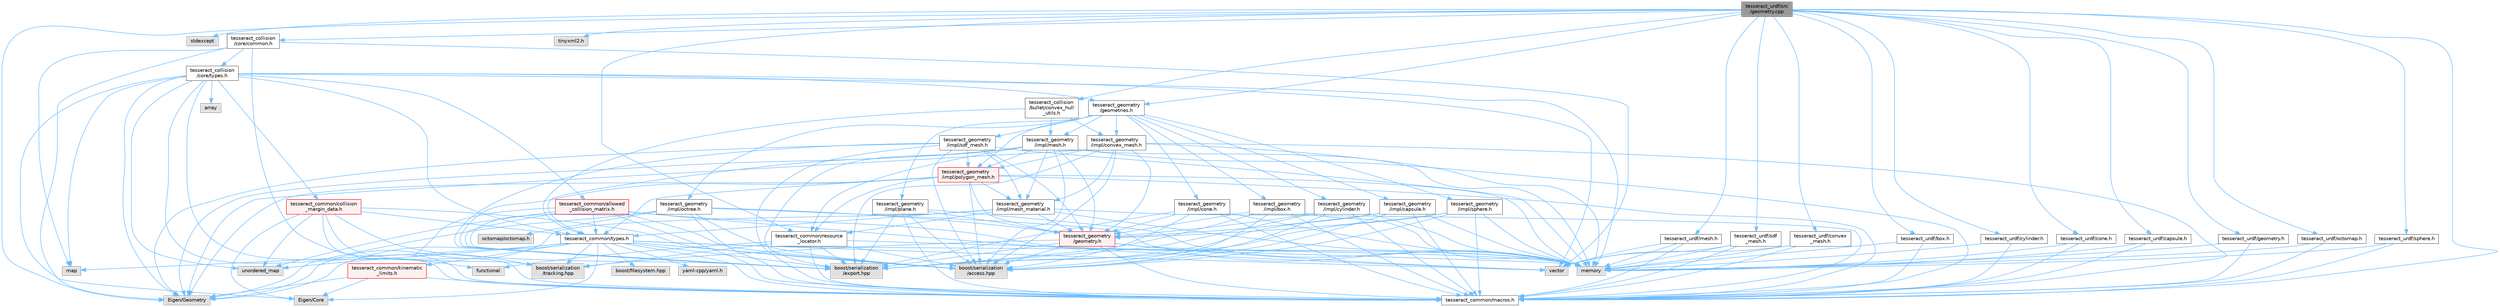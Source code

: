 digraph "tesseract_urdf/src/geometry.cpp"
{
 // LATEX_PDF_SIZE
  bgcolor="transparent";
  edge [fontname=Helvetica,fontsize=10,labelfontname=Helvetica,labelfontsize=10];
  node [fontname=Helvetica,fontsize=10,shape=box,height=0.2,width=0.4];
  Node1 [label="tesseract_urdf/src\l/geometry.cpp",height=0.2,width=0.4,color="gray40", fillcolor="grey60", style="filled", fontcolor="black",tooltip="Parse geometry from XML string."];
  Node1 -> Node2 [color="steelblue1",style="solid"];
  Node2 [label="tesseract_common/macros.h",height=0.2,width=0.4,color="grey40", fillcolor="white", style="filled",URL="$de/d3c/macros_8h.html",tooltip="Common Tesseract Macros."];
  Node1 -> Node3 [color="steelblue1",style="solid"];
  Node3 [label="stdexcept",height=0.2,width=0.4,color="grey60", fillcolor="#E0E0E0", style="filled",tooltip=" "];
  Node1 -> Node4 [color="steelblue1",style="solid"];
  Node4 [label="Eigen/Geometry",height=0.2,width=0.4,color="grey60", fillcolor="#E0E0E0", style="filled",tooltip=" "];
  Node1 -> Node5 [color="steelblue1",style="solid"];
  Node5 [label="tinyxml2.h",height=0.2,width=0.4,color="grey60", fillcolor="#E0E0E0", style="filled",tooltip=" "];
  Node1 -> Node6 [color="steelblue1",style="solid"];
  Node6 [label="tesseract_collision\l/core/common.h",height=0.2,width=0.4,color="grey40", fillcolor="white", style="filled",URL="$dc/d54/common_8h.html",tooltip="This is a collection of common methods."];
  Node6 -> Node2 [color="steelblue1",style="solid"];
  Node6 -> Node7 [color="steelblue1",style="solid"];
  Node7 [label="map",height=0.2,width=0.4,color="grey60", fillcolor="#E0E0E0", style="filled",tooltip=" "];
  Node6 -> Node8 [color="steelblue1",style="solid"];
  Node8 [label="vector",height=0.2,width=0.4,color="grey60", fillcolor="#E0E0E0", style="filled",tooltip=" "];
  Node6 -> Node4 [color="steelblue1",style="solid"];
  Node6 -> Node9 [color="steelblue1",style="solid"];
  Node9 [label="tesseract_collision\l/core/types.h",height=0.2,width=0.4,color="grey40", fillcolor="white", style="filled",URL="$d3/db3/tesseract__collision_2core_2include_2tesseract__collision_2core_2types_8h.html",tooltip="Tesseracts Collision Common Types."];
  Node9 -> Node2 [color="steelblue1",style="solid"];
  Node9 -> Node10 [color="steelblue1",style="solid"];
  Node10 [label="Eigen/Core",height=0.2,width=0.4,color="grey60", fillcolor="#E0E0E0", style="filled",tooltip=" "];
  Node9 -> Node4 [color="steelblue1",style="solid"];
  Node9 -> Node8 [color="steelblue1",style="solid"];
  Node9 -> Node11 [color="steelblue1",style="solid"];
  Node11 [label="memory",height=0.2,width=0.4,color="grey60", fillcolor="#E0E0E0", style="filled",tooltip=" "];
  Node9 -> Node7 [color="steelblue1",style="solid"];
  Node9 -> Node12 [color="steelblue1",style="solid"];
  Node12 [label="array",height=0.2,width=0.4,color="grey60", fillcolor="#E0E0E0", style="filled",tooltip=" "];
  Node9 -> Node13 [color="steelblue1",style="solid"];
  Node13 [label="unordered_map",height=0.2,width=0.4,color="grey60", fillcolor="#E0E0E0", style="filled",tooltip=" "];
  Node9 -> Node14 [color="steelblue1",style="solid"];
  Node14 [label="functional",height=0.2,width=0.4,color="grey60", fillcolor="#E0E0E0", style="filled",tooltip=" "];
  Node9 -> Node15 [color="steelblue1",style="solid"];
  Node15 [label="tesseract_geometry\l/geometries.h",height=0.2,width=0.4,color="grey40", fillcolor="white", style="filled",URL="$d4/ddb/geometries_8h.html",tooltip="Tesseract Geometries."];
  Node15 -> Node16 [color="steelblue1",style="solid"];
  Node16 [label="tesseract_geometry\l/impl/box.h",height=0.2,width=0.4,color="grey40", fillcolor="white", style="filled",URL="$df/d9e/tesseract__geometry_2include_2tesseract__geometry_2impl_2box_8h.html",tooltip="Tesseract Box Geometry."];
  Node16 -> Node2 [color="steelblue1",style="solid"];
  Node16 -> Node17 [color="steelblue1",style="solid"];
  Node17 [label="boost/serialization\l/access.hpp",height=0.2,width=0.4,color="grey60", fillcolor="#E0E0E0", style="filled",tooltip=" "];
  Node16 -> Node18 [color="steelblue1",style="solid"];
  Node18 [label="boost/serialization\l/export.hpp",height=0.2,width=0.4,color="grey60", fillcolor="#E0E0E0", style="filled",tooltip=" "];
  Node16 -> Node11 [color="steelblue1",style="solid"];
  Node16 -> Node19 [color="steelblue1",style="solid"];
  Node19 [label="tesseract_geometry\l/geometry.h",height=0.2,width=0.4,color="red", fillcolor="#FFF0F0", style="filled",URL="$d0/da6/tesseract__geometry_2include_2tesseract__geometry_2geometry_8h.html",tooltip="Tesseract Geometries."];
  Node19 -> Node2 [color="steelblue1",style="solid"];
  Node19 -> Node17 [color="steelblue1",style="solid"];
  Node19 -> Node18 [color="steelblue1",style="solid"];
  Node19 -> Node11 [color="steelblue1",style="solid"];
  Node19 -> Node8 [color="steelblue1",style="solid"];
  Node19 -> Node21 [color="steelblue1",style="solid"];
  Node21 [label="boost/serialization\l/tracking.hpp",height=0.2,width=0.4,color="grey60", fillcolor="#E0E0E0", style="filled",tooltip=" "];
  Node15 -> Node22 [color="steelblue1",style="solid"];
  Node22 [label="tesseract_geometry\l/impl/capsule.h",height=0.2,width=0.4,color="grey40", fillcolor="white", style="filled",URL="$d8/d2b/tesseract__geometry_2include_2tesseract__geometry_2impl_2capsule_8h.html",tooltip="Tesseract Capsule Geometry."];
  Node22 -> Node2 [color="steelblue1",style="solid"];
  Node22 -> Node17 [color="steelblue1",style="solid"];
  Node22 -> Node18 [color="steelblue1",style="solid"];
  Node22 -> Node11 [color="steelblue1",style="solid"];
  Node22 -> Node19 [color="steelblue1",style="solid"];
  Node15 -> Node23 [color="steelblue1",style="solid"];
  Node23 [label="tesseract_geometry\l/impl/cone.h",height=0.2,width=0.4,color="grey40", fillcolor="white", style="filled",URL="$dc/df2/tesseract__geometry_2include_2tesseract__geometry_2impl_2cone_8h.html",tooltip="Tesseract Cone Geometry."];
  Node23 -> Node2 [color="steelblue1",style="solid"];
  Node23 -> Node17 [color="steelblue1",style="solid"];
  Node23 -> Node18 [color="steelblue1",style="solid"];
  Node23 -> Node11 [color="steelblue1",style="solid"];
  Node23 -> Node19 [color="steelblue1",style="solid"];
  Node15 -> Node24 [color="steelblue1",style="solid"];
  Node24 [label="tesseract_geometry\l/impl/convex_mesh.h",height=0.2,width=0.4,color="grey40", fillcolor="white", style="filled",URL="$de/dd2/tesseract__geometry_2include_2tesseract__geometry_2impl_2convex__mesh_8h.html",tooltip="Tesseract Convex Mesh Geometry."];
  Node24 -> Node2 [color="steelblue1",style="solid"];
  Node24 -> Node17 [color="steelblue1",style="solid"];
  Node24 -> Node18 [color="steelblue1",style="solid"];
  Node24 -> Node4 [color="steelblue1",style="solid"];
  Node24 -> Node11 [color="steelblue1",style="solid"];
  Node24 -> Node19 [color="steelblue1",style="solid"];
  Node24 -> Node25 [color="steelblue1",style="solid"];
  Node25 [label="tesseract_geometry\l/impl/mesh_material.h",height=0.2,width=0.4,color="grey40", fillcolor="white", style="filled",URL="$df/d8e/mesh__material_8h.html",tooltip="Tesseract Mesh Material read from a mesh file."];
  Node25 -> Node2 [color="steelblue1",style="solid"];
  Node25 -> Node26 [color="steelblue1",style="solid"];
  Node26 [label="tesseract_common/resource\l_locator.h",height=0.2,width=0.4,color="grey40", fillcolor="white", style="filled",URL="$d3/d95/resource__locator_8h.html",tooltip="Locate and retrieve resource data."];
  Node26 -> Node2 [color="steelblue1",style="solid"];
  Node26 -> Node17 [color="steelblue1",style="solid"];
  Node26 -> Node14 [color="steelblue1",style="solid"];
  Node26 -> Node11 [color="steelblue1",style="solid"];
  Node26 -> Node18 [color="steelblue1",style="solid"];
  Node26 -> Node21 [color="steelblue1",style="solid"];
  Node25 -> Node4 [color="steelblue1",style="solid"];
  Node25 -> Node11 [color="steelblue1",style="solid"];
  Node25 -> Node19 [color="steelblue1",style="solid"];
  Node25 -> Node27 [color="steelblue1",style="solid"];
  Node27 [label="tesseract_common/types.h",height=0.2,width=0.4,color="grey40", fillcolor="white", style="filled",URL="$dd/ddb/tesseract__common_2include_2tesseract__common_2types_8h.html",tooltip="Common Tesseract Types."];
  Node27 -> Node2 [color="steelblue1",style="solid"];
  Node27 -> Node17 [color="steelblue1",style="solid"];
  Node27 -> Node10 [color="steelblue1",style="solid"];
  Node27 -> Node4 [color="steelblue1",style="solid"];
  Node27 -> Node8 [color="steelblue1",style="solid"];
  Node27 -> Node11 [color="steelblue1",style="solid"];
  Node27 -> Node7 [color="steelblue1",style="solid"];
  Node27 -> Node13 [color="steelblue1",style="solid"];
  Node27 -> Node28 [color="steelblue1",style="solid"];
  Node28 [label="boost/filesystem.hpp",height=0.2,width=0.4,color="grey60", fillcolor="#E0E0E0", style="filled",tooltip=" "];
  Node27 -> Node29 [color="steelblue1",style="solid"];
  Node29 [label="yaml-cpp/yaml.h",height=0.2,width=0.4,color="grey60", fillcolor="#E0E0E0", style="filled",tooltip=" "];
  Node27 -> Node30 [color="steelblue1",style="solid"];
  Node30 [label="tesseract_common/kinematic\l_limits.h",height=0.2,width=0.4,color="red", fillcolor="#FFF0F0", style="filled",URL="$d9/dc2/kinematic__limits_8h.html",tooltip="Common Tesseract Kinematic Limits and Related Utility Functions."];
  Node30 -> Node2 [color="steelblue1",style="solid"];
  Node30 -> Node10 [color="steelblue1",style="solid"];
  Node30 -> Node4 [color="steelblue1",style="solid"];
  Node27 -> Node18 [color="steelblue1",style="solid"];
  Node27 -> Node21 [color="steelblue1",style="solid"];
  Node24 -> Node32 [color="steelblue1",style="solid"];
  Node32 [label="tesseract_geometry\l/impl/polygon_mesh.h",height=0.2,width=0.4,color="red", fillcolor="#FFF0F0", style="filled",URL="$d2/deb/polygon__mesh_8h.html",tooltip="Tesseract Polygon Mesh Geometry."];
  Node32 -> Node2 [color="steelblue1",style="solid"];
  Node32 -> Node17 [color="steelblue1",style="solid"];
  Node32 -> Node18 [color="steelblue1",style="solid"];
  Node32 -> Node4 [color="steelblue1",style="solid"];
  Node32 -> Node11 [color="steelblue1",style="solid"];
  Node32 -> Node27 [color="steelblue1",style="solid"];
  Node32 -> Node26 [color="steelblue1",style="solid"];
  Node32 -> Node19 [color="steelblue1",style="solid"];
  Node32 -> Node25 [color="steelblue1",style="solid"];
  Node15 -> Node43 [color="steelblue1",style="solid"];
  Node43 [label="tesseract_geometry\l/impl/cylinder.h",height=0.2,width=0.4,color="grey40", fillcolor="white", style="filled",URL="$d8/d3b/tesseract__geometry_2include_2tesseract__geometry_2impl_2cylinder_8h.html",tooltip="Tesseract Cylinder Geometry."];
  Node43 -> Node2 [color="steelblue1",style="solid"];
  Node43 -> Node17 [color="steelblue1",style="solid"];
  Node43 -> Node18 [color="steelblue1",style="solid"];
  Node43 -> Node11 [color="steelblue1",style="solid"];
  Node43 -> Node19 [color="steelblue1",style="solid"];
  Node15 -> Node44 [color="steelblue1",style="solid"];
  Node44 [label="tesseract_geometry\l/impl/mesh.h",height=0.2,width=0.4,color="grey40", fillcolor="white", style="filled",URL="$d5/d93/tesseract__geometry_2include_2tesseract__geometry_2impl_2mesh_8h.html",tooltip="Tesseract Mesh Geometry."];
  Node44 -> Node2 [color="steelblue1",style="solid"];
  Node44 -> Node26 [color="steelblue1",style="solid"];
  Node44 -> Node17 [color="steelblue1",style="solid"];
  Node44 -> Node18 [color="steelblue1",style="solid"];
  Node44 -> Node4 [color="steelblue1",style="solid"];
  Node44 -> Node11 [color="steelblue1",style="solid"];
  Node44 -> Node27 [color="steelblue1",style="solid"];
  Node44 -> Node19 [color="steelblue1",style="solid"];
  Node44 -> Node25 [color="steelblue1",style="solid"];
  Node44 -> Node32 [color="steelblue1",style="solid"];
  Node15 -> Node45 [color="steelblue1",style="solid"];
  Node45 [label="tesseract_geometry\l/impl/octree.h",height=0.2,width=0.4,color="grey40", fillcolor="white", style="filled",URL="$df/d5e/tesseract__geometry_2include_2tesseract__geometry_2impl_2octree_8h.html",tooltip="Tesseract Octree Geometry."];
  Node45 -> Node2 [color="steelblue1",style="solid"];
  Node45 -> Node17 [color="steelblue1",style="solid"];
  Node45 -> Node18 [color="steelblue1",style="solid"];
  Node45 -> Node4 [color="steelblue1",style="solid"];
  Node45 -> Node11 [color="steelblue1",style="solid"];
  Node45 -> Node46 [color="steelblue1",style="solid"];
  Node46 [label="octomap/octomap.h",height=0.2,width=0.4,color="grey60", fillcolor="#E0E0E0", style="filled",tooltip=" "];
  Node45 -> Node19 [color="steelblue1",style="solid"];
  Node15 -> Node47 [color="steelblue1",style="solid"];
  Node47 [label="tesseract_geometry\l/impl/plane.h",height=0.2,width=0.4,color="grey40", fillcolor="white", style="filled",URL="$db/d8b/plane_8h.html",tooltip="Tesseract Plane Geometry."];
  Node47 -> Node2 [color="steelblue1",style="solid"];
  Node47 -> Node17 [color="steelblue1",style="solid"];
  Node47 -> Node18 [color="steelblue1",style="solid"];
  Node47 -> Node11 [color="steelblue1",style="solid"];
  Node47 -> Node19 [color="steelblue1",style="solid"];
  Node15 -> Node32 [color="steelblue1",style="solid"];
  Node15 -> Node48 [color="steelblue1",style="solid"];
  Node48 [label="tesseract_geometry\l/impl/sdf_mesh.h",height=0.2,width=0.4,color="grey40", fillcolor="white", style="filled",URL="$d2/d17/tesseract__geometry_2include_2tesseract__geometry_2impl_2sdf__mesh_8h.html",tooltip="Tesseract SDF Mesh Geometry."];
  Node48 -> Node2 [color="steelblue1",style="solid"];
  Node48 -> Node17 [color="steelblue1",style="solid"];
  Node48 -> Node18 [color="steelblue1",style="solid"];
  Node48 -> Node4 [color="steelblue1",style="solid"];
  Node48 -> Node11 [color="steelblue1",style="solid"];
  Node48 -> Node19 [color="steelblue1",style="solid"];
  Node48 -> Node25 [color="steelblue1",style="solid"];
  Node48 -> Node32 [color="steelblue1",style="solid"];
  Node15 -> Node49 [color="steelblue1",style="solid"];
  Node49 [label="tesseract_geometry\l/impl/sphere.h",height=0.2,width=0.4,color="grey40", fillcolor="white", style="filled",URL="$d8/db6/tesseract__geometry_2include_2tesseract__geometry_2impl_2sphere_8h.html",tooltip="Tesseract Sphere Geometry."];
  Node49 -> Node2 [color="steelblue1",style="solid"];
  Node49 -> Node17 [color="steelblue1",style="solid"];
  Node49 -> Node18 [color="steelblue1",style="solid"];
  Node49 -> Node11 [color="steelblue1",style="solid"];
  Node49 -> Node19 [color="steelblue1",style="solid"];
  Node9 -> Node27 [color="steelblue1",style="solid"];
  Node9 -> Node50 [color="steelblue1",style="solid"];
  Node50 [label="tesseract_common/collision\l_margin_data.h",height=0.2,width=0.4,color="red", fillcolor="#FFF0F0", style="filled",URL="$d4/da8/collision__margin__data_8h.html",tooltip="This is used to store collision margin information."];
  Node50 -> Node2 [color="steelblue1",style="solid"];
  Node50 -> Node17 [color="steelblue1",style="solid"];
  Node50 -> Node10 [color="steelblue1",style="solid"];
  Node50 -> Node13 [color="steelblue1",style="solid"];
  Node50 -> Node27 [color="steelblue1",style="solid"];
  Node50 -> Node18 [color="steelblue1",style="solid"];
  Node50 -> Node21 [color="steelblue1",style="solid"];
  Node9 -> Node55 [color="steelblue1",style="solid"];
  Node55 [label="tesseract_common/allowed\l_collision_matrix.h",height=0.2,width=0.4,color="red", fillcolor="#FFF0F0", style="filled",URL="$d2/d01/allowed__collision__matrix_8h.html",tooltip=" "];
  Node55 -> Node2 [color="steelblue1",style="solid"];
  Node55 -> Node17 [color="steelblue1",style="solid"];
  Node55 -> Node8 [color="steelblue1",style="solid"];
  Node55 -> Node11 [color="steelblue1",style="solid"];
  Node55 -> Node13 [color="steelblue1",style="solid"];
  Node55 -> Node27 [color="steelblue1",style="solid"];
  Node55 -> Node18 [color="steelblue1",style="solid"];
  Node55 -> Node21 [color="steelblue1",style="solid"];
  Node1 -> Node57 [color="steelblue1",style="solid"];
  Node57 [label="tesseract_collision\l/bullet/convex_hull\l_utils.h",height=0.2,width=0.4,color="grey40", fillcolor="white", style="filled",URL="$d0/d01/convex__hull__utils_8h.html",tooltip="This is a collection of common methods."];
  Node57 -> Node27 [color="steelblue1",style="solid"];
  Node57 -> Node44 [color="steelblue1",style="solid"];
  Node57 -> Node24 [color="steelblue1",style="solid"];
  Node1 -> Node15 [color="steelblue1",style="solid"];
  Node1 -> Node26 [color="steelblue1",style="solid"];
  Node1 -> Node58 [color="steelblue1",style="solid"];
  Node58 [label="tesseract_urdf/box.h",height=0.2,width=0.4,color="grey40", fillcolor="white", style="filled",URL="$d1/db0/tesseract__urdf_2include_2tesseract__urdf_2box_8h.html",tooltip="Parse box from xml string."];
  Node58 -> Node2 [color="steelblue1",style="solid"];
  Node58 -> Node11 [color="steelblue1",style="solid"];
  Node1 -> Node59 [color="steelblue1",style="solid"];
  Node59 [label="tesseract_urdf/cylinder.h",height=0.2,width=0.4,color="grey40", fillcolor="white", style="filled",URL="$dc/d16/tesseract__urdf_2include_2tesseract__urdf_2cylinder_8h.html",tooltip="Parse cylinder from xml string."];
  Node59 -> Node2 [color="steelblue1",style="solid"];
  Node59 -> Node11 [color="steelblue1",style="solid"];
  Node1 -> Node60 [color="steelblue1",style="solid"];
  Node60 [label="tesseract_urdf/cone.h",height=0.2,width=0.4,color="grey40", fillcolor="white", style="filled",URL="$d3/d56/tesseract__urdf_2include_2tesseract__urdf_2cone_8h.html",tooltip="Parse cone from xml string."];
  Node60 -> Node2 [color="steelblue1",style="solid"];
  Node60 -> Node11 [color="steelblue1",style="solid"];
  Node1 -> Node61 [color="steelblue1",style="solid"];
  Node61 [label="tesseract_urdf/convex\l_mesh.h",height=0.2,width=0.4,color="grey40", fillcolor="white", style="filled",URL="$d0/d0f/tesseract__urdf_2include_2tesseract__urdf_2convex__mesh_8h.html",tooltip="Parse convex_mesh from xml string."];
  Node61 -> Node2 [color="steelblue1",style="solid"];
  Node61 -> Node11 [color="steelblue1",style="solid"];
  Node61 -> Node8 [color="steelblue1",style="solid"];
  Node1 -> Node62 [color="steelblue1",style="solid"];
  Node62 [label="tesseract_urdf/capsule.h",height=0.2,width=0.4,color="grey40", fillcolor="white", style="filled",URL="$d0/dce/tesseract__urdf_2include_2tesseract__urdf_2capsule_8h.html",tooltip="Parse capsule from xml string."];
  Node62 -> Node2 [color="steelblue1",style="solid"];
  Node62 -> Node11 [color="steelblue1",style="solid"];
  Node1 -> Node63 [color="steelblue1",style="solid"];
  Node63 [label="tesseract_urdf/geometry.h",height=0.2,width=0.4,color="grey40", fillcolor="white", style="filled",URL="$dc/d27/tesseract__urdf_2include_2tesseract__urdf_2geometry_8h.html",tooltip="Parse geometry from xml string."];
  Node63 -> Node2 [color="steelblue1",style="solid"];
  Node63 -> Node11 [color="steelblue1",style="solid"];
  Node1 -> Node64 [color="steelblue1",style="solid"];
  Node64 [label="tesseract_urdf/mesh.h",height=0.2,width=0.4,color="grey40", fillcolor="white", style="filled",URL="$d8/d3f/tesseract__urdf_2include_2tesseract__urdf_2mesh_8h.html",tooltip="Parse mesh from xml string."];
  Node64 -> Node2 [color="steelblue1",style="solid"];
  Node64 -> Node11 [color="steelblue1",style="solid"];
  Node64 -> Node8 [color="steelblue1",style="solid"];
  Node1 -> Node65 [color="steelblue1",style="solid"];
  Node65 [label="tesseract_urdf/octomap.h",height=0.2,width=0.4,color="grey40", fillcolor="white", style="filled",URL="$d8/d75/octomap_8h.html",tooltip="Parse octomap from xml string."];
  Node65 -> Node2 [color="steelblue1",style="solid"];
  Node65 -> Node11 [color="steelblue1",style="solid"];
  Node1 -> Node66 [color="steelblue1",style="solid"];
  Node66 [label="tesseract_urdf/sdf\l_mesh.h",height=0.2,width=0.4,color="grey40", fillcolor="white", style="filled",URL="$d2/d8c/tesseract__urdf_2include_2tesseract__urdf_2sdf__mesh_8h.html",tooltip=" "];
  Node66 -> Node2 [color="steelblue1",style="solid"];
  Node66 -> Node11 [color="steelblue1",style="solid"];
  Node66 -> Node8 [color="steelblue1",style="solid"];
  Node1 -> Node67 [color="steelblue1",style="solid"];
  Node67 [label="tesseract_urdf/sphere.h",height=0.2,width=0.4,color="grey40", fillcolor="white", style="filled",URL="$d3/d31/tesseract__urdf_2include_2tesseract__urdf_2sphere_8h.html",tooltip="Parse sphere from xml string."];
  Node67 -> Node2 [color="steelblue1",style="solid"];
  Node67 -> Node11 [color="steelblue1",style="solid"];
}
